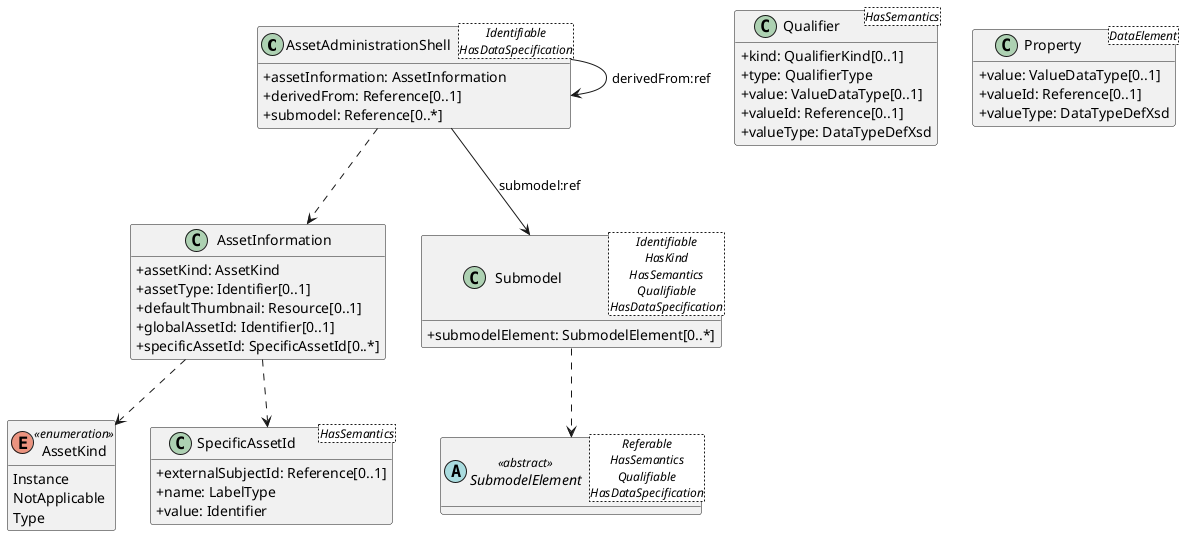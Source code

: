 @startuml
skinparam classAttributeIconSize 0
hide methods

class AssetAdministrationShell<Identifiable\nHasDataSpecification> {
  +assetInformation: AssetInformation 
  +derivedFrom: Reference[0..1] 
  +submodel: Reference[0..*] 
}
class AssetInformation {
  +assetKind: AssetKind 
  +assetType: Identifier[0..1] 
  +defaultThumbnail: Resource[0..1] 
  +globalAssetId: Identifier[0..1] 
  +specificAssetId: SpecificAssetId[0..*] 
}
enum AssetKind <<enumeration>> {
  Instance
  NotApplicable
  Type
}
class SpecificAssetId<HasSemantics> {
  +externalSubjectId: Reference[0..1] 
  +name: LabelType 
  +value: Identifier 
}
class Submodel<Identifiable\nHasKind\nHasSemantics\nQualifiable\nHasDataSpecification> {
  +submodelElement: SubmodelElement[0..*] 
}
class Qualifier<HasSemantics> {
  +kind: QualifierKind[0..1] 
  +type: QualifierType 
  +value: ValueDataType[0..1] 
  +valueId: Reference[0..1] 
  +valueType: DataTypeDefXsd 
}
abstract class SubmodelElement<Referable\nHasSemantics\nQualifiable\nHasDataSpecification> <<abstract>> {
}
class Property<DataElement> {
  +value: ValueDataType[0..1] 
  +valueId: Reference[0..1] 
  +valueType: DataTypeDefXsd 
}
AssetAdministrationShell ..> AssetInformation
AssetInformation ..> AssetKind
AssetInformation ..> SpecificAssetId
Submodel ..> SubmodelElement
AssetAdministrationShell --> Submodel : submodel:ref
AssetAdministrationShell --> AssetAdministrationShell : derivedFrom:ref
@enduml